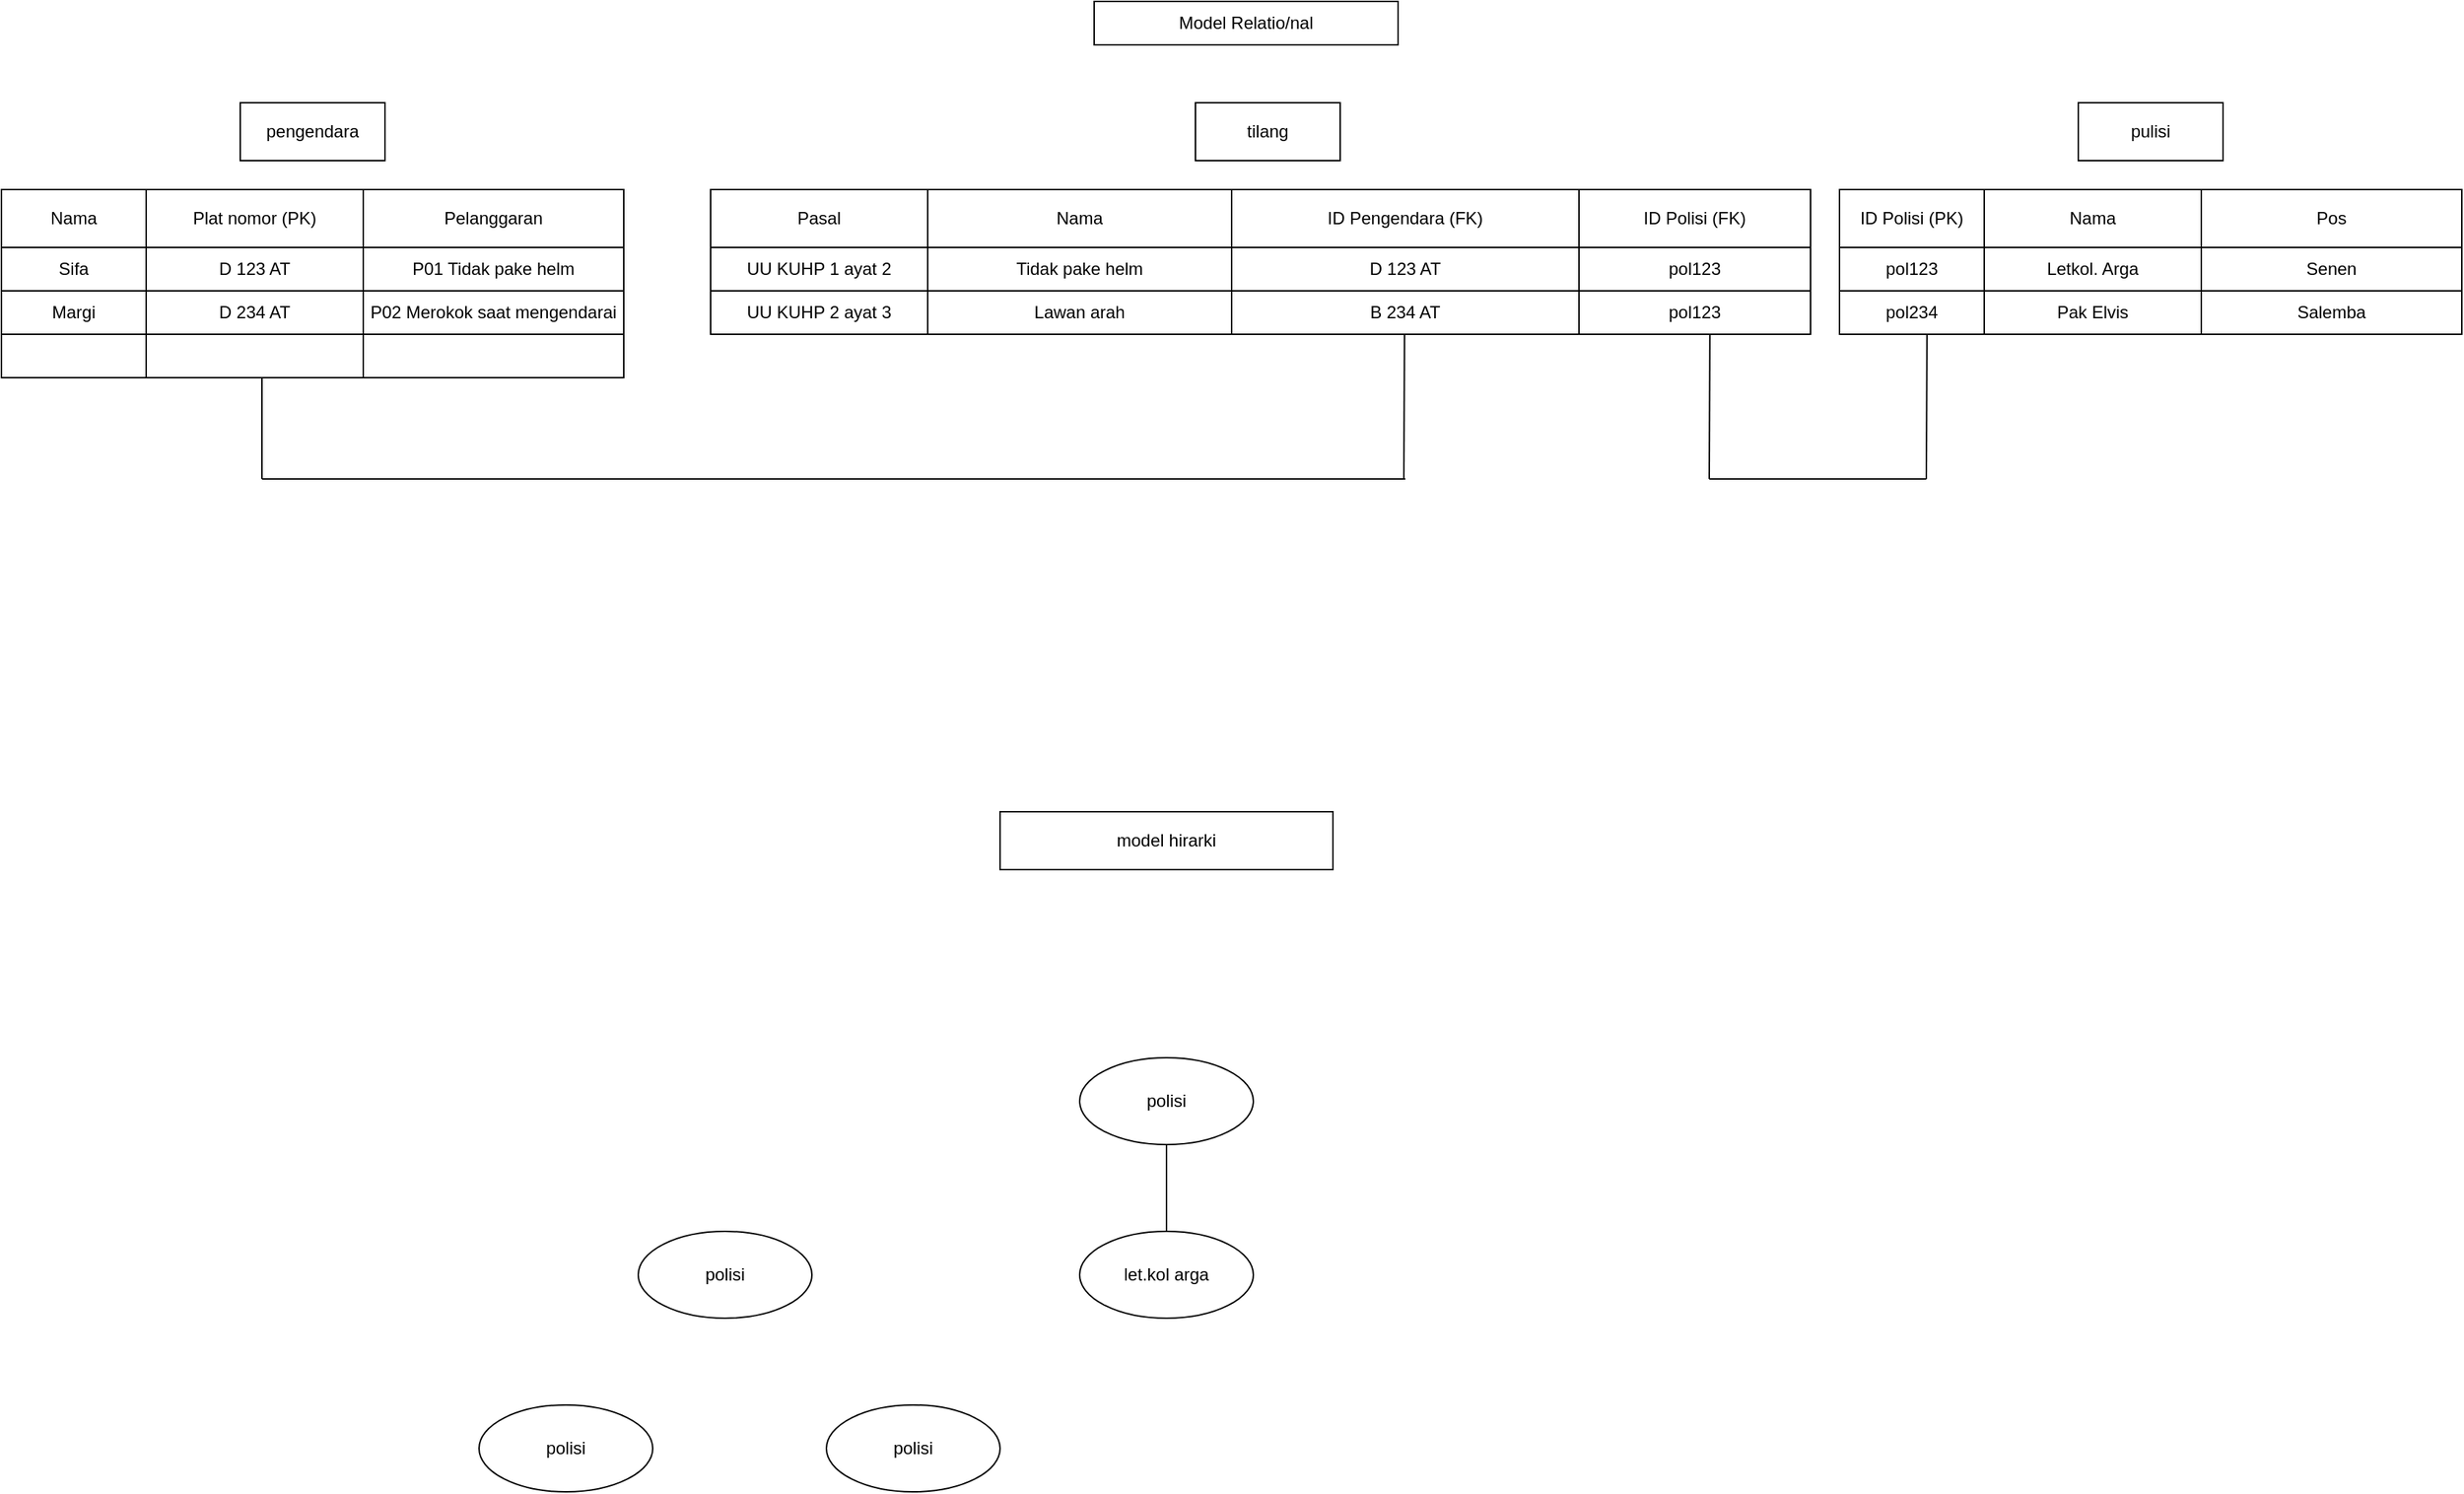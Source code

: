 <mxfile version="22.0.0" type="github">
  <diagram name="Page-1" id="bveSkdtC7SAitf0JW1jE">
    <mxGraphModel dx="1909" dy="1652" grid="1" gridSize="10" guides="1" tooltips="1" connect="1" arrows="1" fold="1" page="1" pageScale="1" pageWidth="850" pageHeight="1100" math="0" shadow="0">
      <root>
        <mxCell id="0" />
        <mxCell id="1" parent="0" />
        <mxCell id="S5NFw3YsdJB1uzVjy89p-3" value="" style="rounded=0;whiteSpace=wrap;html=1;" parent="1" vertex="1">
          <mxGeometry x="160" y="80" width="760" height="100" as="geometry" />
        </mxCell>
        <mxCell id="S5NFw3YsdJB1uzVjy89p-4" value="tilang" style="rounded=0;whiteSpace=wrap;html=1;" parent="1" vertex="1">
          <mxGeometry x="495" y="20" width="100" height="40" as="geometry" />
        </mxCell>
        <mxCell id="S5NFw3YsdJB1uzVjy89p-5" value="Nama" style="rounded=0;whiteSpace=wrap;html=1;" parent="1" vertex="1">
          <mxGeometry x="310" y="80" width="210" height="40" as="geometry" />
        </mxCell>
        <mxCell id="S5NFw3YsdJB1uzVjy89p-6" value="Pasal" style="rounded=0;whiteSpace=wrap;html=1;" parent="1" vertex="1">
          <mxGeometry x="160" y="80" width="150" height="40" as="geometry" />
        </mxCell>
        <mxCell id="S5NFw3YsdJB1uzVjy89p-7" value="ID Pengendara (FK)" style="rounded=0;whiteSpace=wrap;html=1;" parent="1" vertex="1">
          <mxGeometry x="520" y="80" width="240" height="40" as="geometry" />
        </mxCell>
        <mxCell id="S5NFw3YsdJB1uzVjy89p-8" value="Tidak pake helm" style="rounded=0;whiteSpace=wrap;html=1;" parent="1" vertex="1">
          <mxGeometry x="310" y="120" width="210" height="30" as="geometry" />
        </mxCell>
        <mxCell id="S5NFw3YsdJB1uzVjy89p-9" value="UU KUHP 1 ayat 2" style="rounded=0;whiteSpace=wrap;html=1;" parent="1" vertex="1">
          <mxGeometry x="160" y="120" width="150" height="30" as="geometry" />
        </mxCell>
        <mxCell id="S5NFw3YsdJB1uzVjy89p-10" value="D 123 AT" style="rounded=0;whiteSpace=wrap;html=1;" parent="1" vertex="1">
          <mxGeometry x="520" y="120" width="240" height="30" as="geometry" />
        </mxCell>
        <mxCell id="S5NFw3YsdJB1uzVjy89p-11" value="" style="rounded=0;whiteSpace=wrap;html=1;" parent="1" vertex="1">
          <mxGeometry x="-330" y="80" width="430" height="130" as="geometry" />
        </mxCell>
        <mxCell id="S5NFw3YsdJB1uzVjy89p-12" value="pengendara" style="rounded=0;whiteSpace=wrap;html=1;" parent="1" vertex="1">
          <mxGeometry x="-165" y="20" width="100" height="40" as="geometry" />
        </mxCell>
        <mxCell id="S5NFw3YsdJB1uzVjy89p-13" value="Nama" style="rounded=0;whiteSpace=wrap;html=1;" parent="1" vertex="1">
          <mxGeometry x="-330" y="80" width="100" height="40" as="geometry" />
        </mxCell>
        <mxCell id="S5NFw3YsdJB1uzVjy89p-14" value="Plat nomor (PK)" style="rounded=0;whiteSpace=wrap;html=1;" parent="1" vertex="1">
          <mxGeometry x="-230" y="80" width="150" height="40" as="geometry" />
        </mxCell>
        <mxCell id="S5NFw3YsdJB1uzVjy89p-15" value="Pelanggaran" style="rounded=0;whiteSpace=wrap;html=1;" parent="1" vertex="1">
          <mxGeometry x="-80" y="80" width="180" height="40" as="geometry" />
        </mxCell>
        <mxCell id="S5NFw3YsdJB1uzVjy89p-16" value="Sifa" style="rounded=0;whiteSpace=wrap;html=1;" parent="1" vertex="1">
          <mxGeometry x="-330" y="120" width="100" height="30" as="geometry" />
        </mxCell>
        <mxCell id="S5NFw3YsdJB1uzVjy89p-17" value="D 123 AT" style="rounded=0;whiteSpace=wrap;html=1;" parent="1" vertex="1">
          <mxGeometry x="-230" y="120" width="150" height="30" as="geometry" />
        </mxCell>
        <mxCell id="S5NFw3YsdJB1uzVjy89p-18" value="P01 Tidak pake helm" style="rounded=0;whiteSpace=wrap;html=1;" parent="1" vertex="1">
          <mxGeometry x="-80" y="120" width="180" height="30" as="geometry" />
        </mxCell>
        <mxCell id="S5NFw3YsdJB1uzVjy89p-19" value="" style="rounded=0;whiteSpace=wrap;html=1;" parent="1" vertex="1">
          <mxGeometry x="940" y="80" width="430" height="100" as="geometry" />
        </mxCell>
        <mxCell id="S5NFw3YsdJB1uzVjy89p-20" value="pulisi" style="rounded=0;whiteSpace=wrap;html=1;" parent="1" vertex="1">
          <mxGeometry x="1105" y="20" width="100" height="40" as="geometry" />
        </mxCell>
        <mxCell id="S5NFw3YsdJB1uzVjy89p-21" value="ID Polisi (PK)" style="rounded=0;whiteSpace=wrap;html=1;" parent="1" vertex="1">
          <mxGeometry x="940" y="80" width="100" height="40" as="geometry" />
        </mxCell>
        <mxCell id="S5NFw3YsdJB1uzVjy89p-22" value="Nama" style="rounded=0;whiteSpace=wrap;html=1;" parent="1" vertex="1">
          <mxGeometry x="1040" y="80" width="150" height="40" as="geometry" />
        </mxCell>
        <mxCell id="S5NFw3YsdJB1uzVjy89p-23" value="Pos" style="rounded=0;whiteSpace=wrap;html=1;" parent="1" vertex="1">
          <mxGeometry x="1190" y="80" width="180" height="40" as="geometry" />
        </mxCell>
        <mxCell id="S5NFw3YsdJB1uzVjy89p-24" value="pol123" style="rounded=0;whiteSpace=wrap;html=1;" parent="1" vertex="1">
          <mxGeometry x="940" y="120" width="100" height="30" as="geometry" />
        </mxCell>
        <mxCell id="S5NFw3YsdJB1uzVjy89p-25" value="Letkol. Arga" style="rounded=0;whiteSpace=wrap;html=1;" parent="1" vertex="1">
          <mxGeometry x="1040" y="120" width="150" height="30" as="geometry" />
        </mxCell>
        <mxCell id="S5NFw3YsdJB1uzVjy89p-26" value="Senen" style="rounded=0;whiteSpace=wrap;html=1;" parent="1" vertex="1">
          <mxGeometry x="1190" y="120" width="180" height="30" as="geometry" />
        </mxCell>
        <mxCell id="8KEgYnzWZL3qMAnnvyWB-1" value="Lawan arah" style="rounded=0;whiteSpace=wrap;html=1;" vertex="1" parent="1">
          <mxGeometry x="310" y="150" width="210" height="30" as="geometry" />
        </mxCell>
        <mxCell id="8KEgYnzWZL3qMAnnvyWB-2" value="UU KUHP 2 ayat 3" style="rounded=0;whiteSpace=wrap;html=1;" vertex="1" parent="1">
          <mxGeometry x="160" y="150" width="150" height="30" as="geometry" />
        </mxCell>
        <mxCell id="8KEgYnzWZL3qMAnnvyWB-4" value="ID Polisi (FK)" style="rounded=0;whiteSpace=wrap;html=1;" vertex="1" parent="1">
          <mxGeometry x="760" y="80" width="160" height="40" as="geometry" />
        </mxCell>
        <mxCell id="8KEgYnzWZL3qMAnnvyWB-5" value="pol123" style="rounded=0;whiteSpace=wrap;html=1;" vertex="1" parent="1">
          <mxGeometry x="760" y="120" width="160" height="30" as="geometry" />
        </mxCell>
        <mxCell id="8KEgYnzWZL3qMAnnvyWB-6" value="B 234 AT" style="rounded=0;whiteSpace=wrap;html=1;" vertex="1" parent="1">
          <mxGeometry x="520" y="150" width="240" height="30" as="geometry" />
        </mxCell>
        <mxCell id="8KEgYnzWZL3qMAnnvyWB-7" value="Margi" style="rounded=0;whiteSpace=wrap;html=1;" vertex="1" parent="1">
          <mxGeometry x="-330" y="150" width="100" height="30" as="geometry" />
        </mxCell>
        <mxCell id="8KEgYnzWZL3qMAnnvyWB-8" value="D 234 AT" style="rounded=0;whiteSpace=wrap;html=1;" vertex="1" parent="1">
          <mxGeometry x="-230" y="150" width="150" height="30" as="geometry" />
        </mxCell>
        <mxCell id="8KEgYnzWZL3qMAnnvyWB-9" value="P02 Merokok saat mengendarai" style="rounded=0;whiteSpace=wrap;html=1;" vertex="1" parent="1">
          <mxGeometry x="-80" y="150" width="180" height="30" as="geometry" />
        </mxCell>
        <mxCell id="8KEgYnzWZL3qMAnnvyWB-10" value="pol123" style="rounded=0;whiteSpace=wrap;html=1;" vertex="1" parent="1">
          <mxGeometry x="760" y="150" width="160" height="30" as="geometry" />
        </mxCell>
        <mxCell id="8KEgYnzWZL3qMAnnvyWB-11" value="Model Relatio/nal" style="rounded=0;whiteSpace=wrap;html=1;" vertex="1" parent="1">
          <mxGeometry x="425" y="-50" width="210" height="30" as="geometry" />
        </mxCell>
        <mxCell id="8KEgYnzWZL3qMAnnvyWB-12" value="pol234" style="rounded=0;whiteSpace=wrap;html=1;" vertex="1" parent="1">
          <mxGeometry x="940" y="150" width="100" height="30" as="geometry" />
        </mxCell>
        <mxCell id="8KEgYnzWZL3qMAnnvyWB-13" value="Pak Elvis" style="rounded=0;whiteSpace=wrap;html=1;" vertex="1" parent="1">
          <mxGeometry x="1040" y="150" width="150" height="30" as="geometry" />
        </mxCell>
        <mxCell id="8KEgYnzWZL3qMAnnvyWB-14" value="Salemba" style="rounded=0;whiteSpace=wrap;html=1;" vertex="1" parent="1">
          <mxGeometry x="1190" y="150" width="180" height="30" as="geometry" />
        </mxCell>
        <mxCell id="8KEgYnzWZL3qMAnnvyWB-15" value="" style="rounded=0;whiteSpace=wrap;html=1;" vertex="1" parent="1">
          <mxGeometry x="-330" y="180" width="100" height="30" as="geometry" />
        </mxCell>
        <mxCell id="8KEgYnzWZL3qMAnnvyWB-17" value="" style="rounded=0;whiteSpace=wrap;html=1;" vertex="1" parent="1">
          <mxGeometry x="-230" y="180" width="150" height="30" as="geometry" />
        </mxCell>
        <mxCell id="8KEgYnzWZL3qMAnnvyWB-18" value="" style="rounded=0;whiteSpace=wrap;html=1;" vertex="1" parent="1">
          <mxGeometry x="-80" y="180" width="180" height="30" as="geometry" />
        </mxCell>
        <mxCell id="8KEgYnzWZL3qMAnnvyWB-20" value="" style="endArrow=none;html=1;rounded=0;" edge="1" parent="1">
          <mxGeometry width="50" height="50" relative="1" as="geometry">
            <mxPoint x="-150" y="280" as="sourcePoint" />
            <mxPoint x="-150" y="210" as="targetPoint" />
          </mxGeometry>
        </mxCell>
        <mxCell id="8KEgYnzWZL3qMAnnvyWB-21" value="" style="endArrow=none;html=1;rounded=0;" edge="1" parent="1">
          <mxGeometry width="50" height="50" relative="1" as="geometry">
            <mxPoint x="-150" y="280" as="sourcePoint" />
            <mxPoint x="640" y="280" as="targetPoint" />
          </mxGeometry>
        </mxCell>
        <mxCell id="8KEgYnzWZL3qMAnnvyWB-22" value="" style="endArrow=none;html=1;rounded=0;" edge="1" parent="1">
          <mxGeometry width="50" height="50" relative="1" as="geometry">
            <mxPoint x="639" y="280" as="sourcePoint" />
            <mxPoint x="639.44" y="180" as="targetPoint" />
          </mxGeometry>
        </mxCell>
        <mxCell id="8KEgYnzWZL3qMAnnvyWB-23" value="" style="endArrow=none;html=1;rounded=0;" edge="1" parent="1">
          <mxGeometry width="50" height="50" relative="1" as="geometry">
            <mxPoint x="1000" y="280" as="sourcePoint" />
            <mxPoint x="1000.44" y="180" as="targetPoint" />
          </mxGeometry>
        </mxCell>
        <mxCell id="8KEgYnzWZL3qMAnnvyWB-24" value="" style="endArrow=none;html=1;rounded=0;" edge="1" parent="1">
          <mxGeometry width="50" height="50" relative="1" as="geometry">
            <mxPoint x="850" y="280" as="sourcePoint" />
            <mxPoint x="850.44" y="180" as="targetPoint" />
          </mxGeometry>
        </mxCell>
        <mxCell id="8KEgYnzWZL3qMAnnvyWB-25" value="" style="endArrow=none;html=1;rounded=0;" edge="1" parent="1">
          <mxGeometry width="50" height="50" relative="1" as="geometry">
            <mxPoint x="850" y="280" as="sourcePoint" />
            <mxPoint x="1000" y="280" as="targetPoint" />
          </mxGeometry>
        </mxCell>
        <mxCell id="8KEgYnzWZL3qMAnnvyWB-26" value="model hirarki" style="rounded=0;whiteSpace=wrap;html=1;" vertex="1" parent="1">
          <mxGeometry x="360" y="510" width="230" height="40" as="geometry" />
        </mxCell>
        <mxCell id="8KEgYnzWZL3qMAnnvyWB-28" value="polisi" style="ellipse;whiteSpace=wrap;html=1;" vertex="1" parent="1">
          <mxGeometry x="415" y="680" width="120" height="60" as="geometry" />
        </mxCell>
        <mxCell id="8KEgYnzWZL3qMAnnvyWB-29" value="let.kol arga" style="ellipse;whiteSpace=wrap;html=1;" vertex="1" parent="1">
          <mxGeometry x="415" y="800" width="120" height="60" as="geometry" />
        </mxCell>
        <mxCell id="8KEgYnzWZL3qMAnnvyWB-30" value="polisi" style="ellipse;whiteSpace=wrap;html=1;" vertex="1" parent="1">
          <mxGeometry x="110" y="800" width="120" height="60" as="geometry" />
        </mxCell>
        <mxCell id="8KEgYnzWZL3qMAnnvyWB-31" value="polisi" style="ellipse;whiteSpace=wrap;html=1;" vertex="1" parent="1">
          <mxGeometry x="240" y="920" width="120" height="60" as="geometry" />
        </mxCell>
        <mxCell id="8KEgYnzWZL3qMAnnvyWB-32" value="polisi" style="ellipse;whiteSpace=wrap;html=1;" vertex="1" parent="1">
          <mxGeometry y="920" width="120" height="60" as="geometry" />
        </mxCell>
        <mxCell id="8KEgYnzWZL3qMAnnvyWB-33" value="" style="endArrow=none;html=1;rounded=0;entryX=0.5;entryY=1;entryDx=0;entryDy=0;exitX=0.5;exitY=0;exitDx=0;exitDy=0;" edge="1" parent="1" source="8KEgYnzWZL3qMAnnvyWB-29" target="8KEgYnzWZL3qMAnnvyWB-28">
          <mxGeometry width="50" height="50" relative="1" as="geometry">
            <mxPoint x="475" y="790" as="sourcePoint" />
            <mxPoint x="370" y="780" as="targetPoint" />
          </mxGeometry>
        </mxCell>
      </root>
    </mxGraphModel>
  </diagram>
</mxfile>
